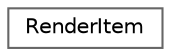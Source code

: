 digraph "Graphical Class Hierarchy"
{
 // LATEX_PDF_SIZE
  bgcolor="transparent";
  edge [fontname=Helvetica,fontsize=10,labelfontname=Helvetica,labelfontsize=10];
  node [fontname=Helvetica,fontsize=10,shape=box,height=0.2,width=0.4];
  rankdir="LR";
  Node0 [label="RenderItem",height=0.2,width=0.4,color="grey40", fillcolor="white", style="filled",URL="$class_render_item.html",tooltip=" "];
}
